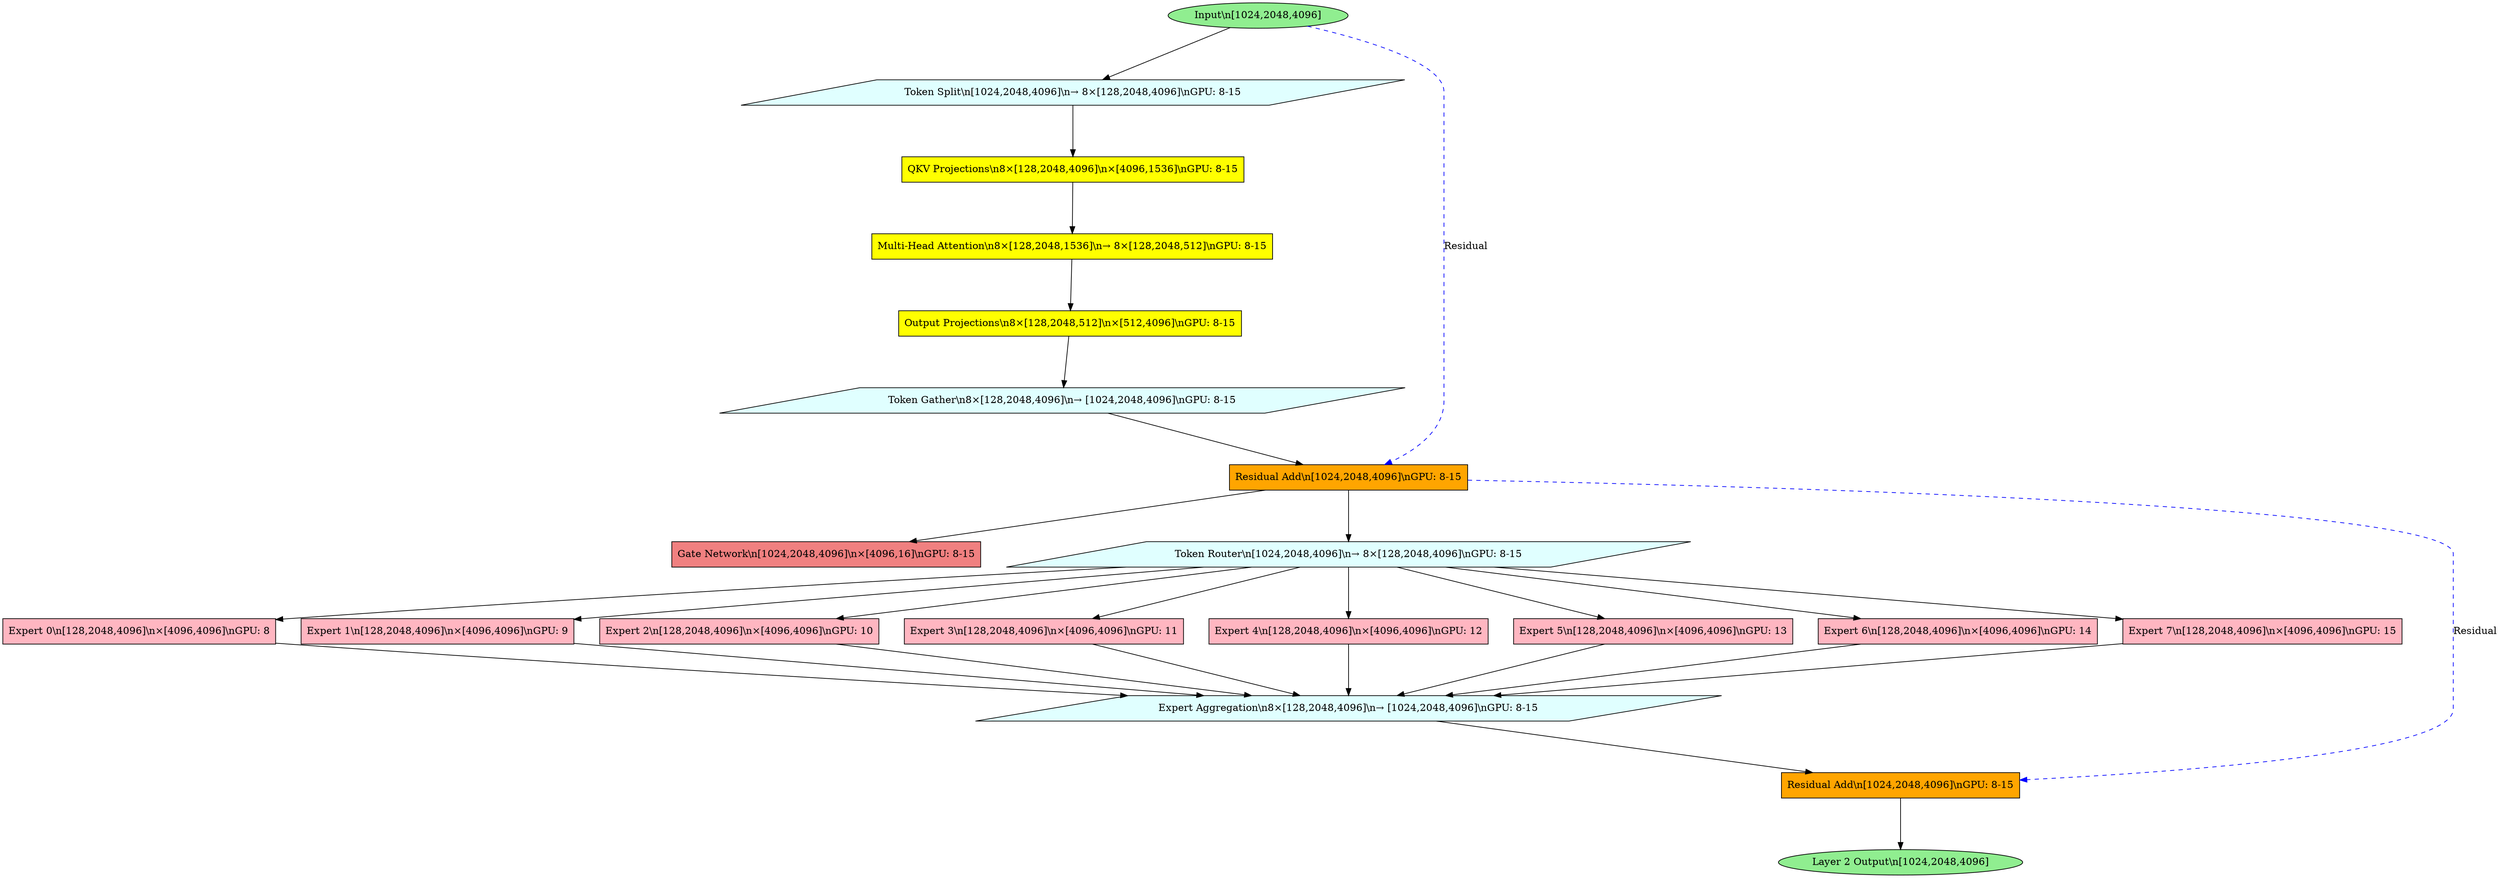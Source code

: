 digraph layer_2_optimized {
    graph [rankdir=TB, ranksep=1.0, nodesep=0.5];
    node [shape=rectangle, style=filled, fillcolor=lightblue];

    input [fillcolor=lightgreen, shape=ellipse, label="Input\\n[1024,2048,4096]"];
    output [fillcolor=lightgreen, shape=ellipse, label="Layer 2 Output\\n[1024,2048,4096]"];

    // Layer 2 components
    l2_token_split [fillcolor=lightcyan, shape=parallelogram, label="Token Split\\n[1024,2048,4096]\\n→ 8×[128,2048,4096]\\nGPU: 8-15"];
    l2_qkv_proj [fillcolor=yellow, label="QKV Projections\\n8×[128,2048,4096]\\n×[4096,1536]\\nGPU: 8-15"];
    l2_attention [fillcolor=yellow, label="Multi-Head Attention\\n8×[128,2048,1536]\\n→ 8×[128,2048,512]\\nGPU: 8-15"];
    l2_out_proj [fillcolor=yellow, label="Output Projections\\n8×[128,2048,512]\\n×[512,4096]\\nGPU: 8-15"];
    l2_gather [fillcolor=lightcyan, shape=parallelogram, label="Token Gather\\n8×[128,2048,4096]\\n→ [1024,2048,4096]\\nGPU: 8-15"];
    l2_attn_res [fillcolor=orange, label="Residual Add\\n[1024,2048,4096]\\nGPU: 8-15"];

    l2_gate [fillcolor=lightcoral, label="Gate Network\\n[1024,2048,4096]\\n×[4096,16]\\nGPU: 8-15"];
    l2_router [fillcolor=lightcyan, shape=parallelogram, label="Token Router\\n[1024,2048,4096]\\n→ 8×[128,2048,4096]\\nGPU: 8-15"];
    l2_exp0 [fillcolor=lightpink, label="Expert 0\\n[128,2048,4096]\\n×[4096,4096]\\nGPU: 8"];
    l2_exp1 [fillcolor=lightpink, label="Expert 1\\n[128,2048,4096]\\n×[4096,4096]\\nGPU: 9"];
    l2_exp2 [fillcolor=lightpink, label="Expert 2\\n[128,2048,4096]\\n×[4096,4096]\\nGPU: 10"];
    l2_exp3 [fillcolor=lightpink, label="Expert 3\\n[128,2048,4096]\\n×[4096,4096]\\nGPU: 11"];
    l2_exp4 [fillcolor=lightpink, label="Expert 4\\n[128,2048,4096]\\n×[4096,4096]\\nGPU: 12"];
    l2_exp5 [fillcolor=lightpink, label="Expert 5\\n[128,2048,4096]\\n×[4096,4096]\\nGPU: 13"];
    l2_exp6 [fillcolor=lightpink, label="Expert 6\\n[128,2048,4096]\\n×[4096,4096]\\nGPU: 14"];
    l2_exp7 [fillcolor=lightpink, label="Expert 7\\n[128,2048,4096]\\n×[4096,4096]\\nGPU: 15"];
    l2_agg [fillcolor=lightcyan, shape=parallelogram, label="Expert Aggregation\\n8×[128,2048,4096]\\n→ [1024,2048,4096]\\nGPU: 8-15"];
    l2_moe_res [fillcolor=orange, label="Residual Add\\n[1024,2048,4096]\\nGPU: 8-15"];

    // Connections
    input -> l2_token_split;
    l2_token_split -> l2_qkv_proj -> l2_attention -> l2_out_proj -> l2_gather -> l2_attn_res;
    input -> l2_attn_res [style=dashed, color=blue, label="Residual"];

    l2_attn_res -> l2_gate;
    l2_attn_res -> l2_router;
    l2_router -> l2_exp0 -> l2_agg;
    l2_router -> l2_exp1 -> l2_agg;
    l2_router -> l2_exp2 -> l2_agg;
    l2_router -> l2_exp3 -> l2_agg;
    l2_router -> l2_exp4 -> l2_agg;
    l2_router -> l2_exp5 -> l2_agg;
    l2_router -> l2_exp6 -> l2_agg;
    l2_router -> l2_exp7 -> l2_agg;
    l2_agg -> l2_moe_res;
    l2_attn_res -> l2_moe_res [style=dashed, color=blue, label="Residual"];

    l2_moe_res -> output;
}